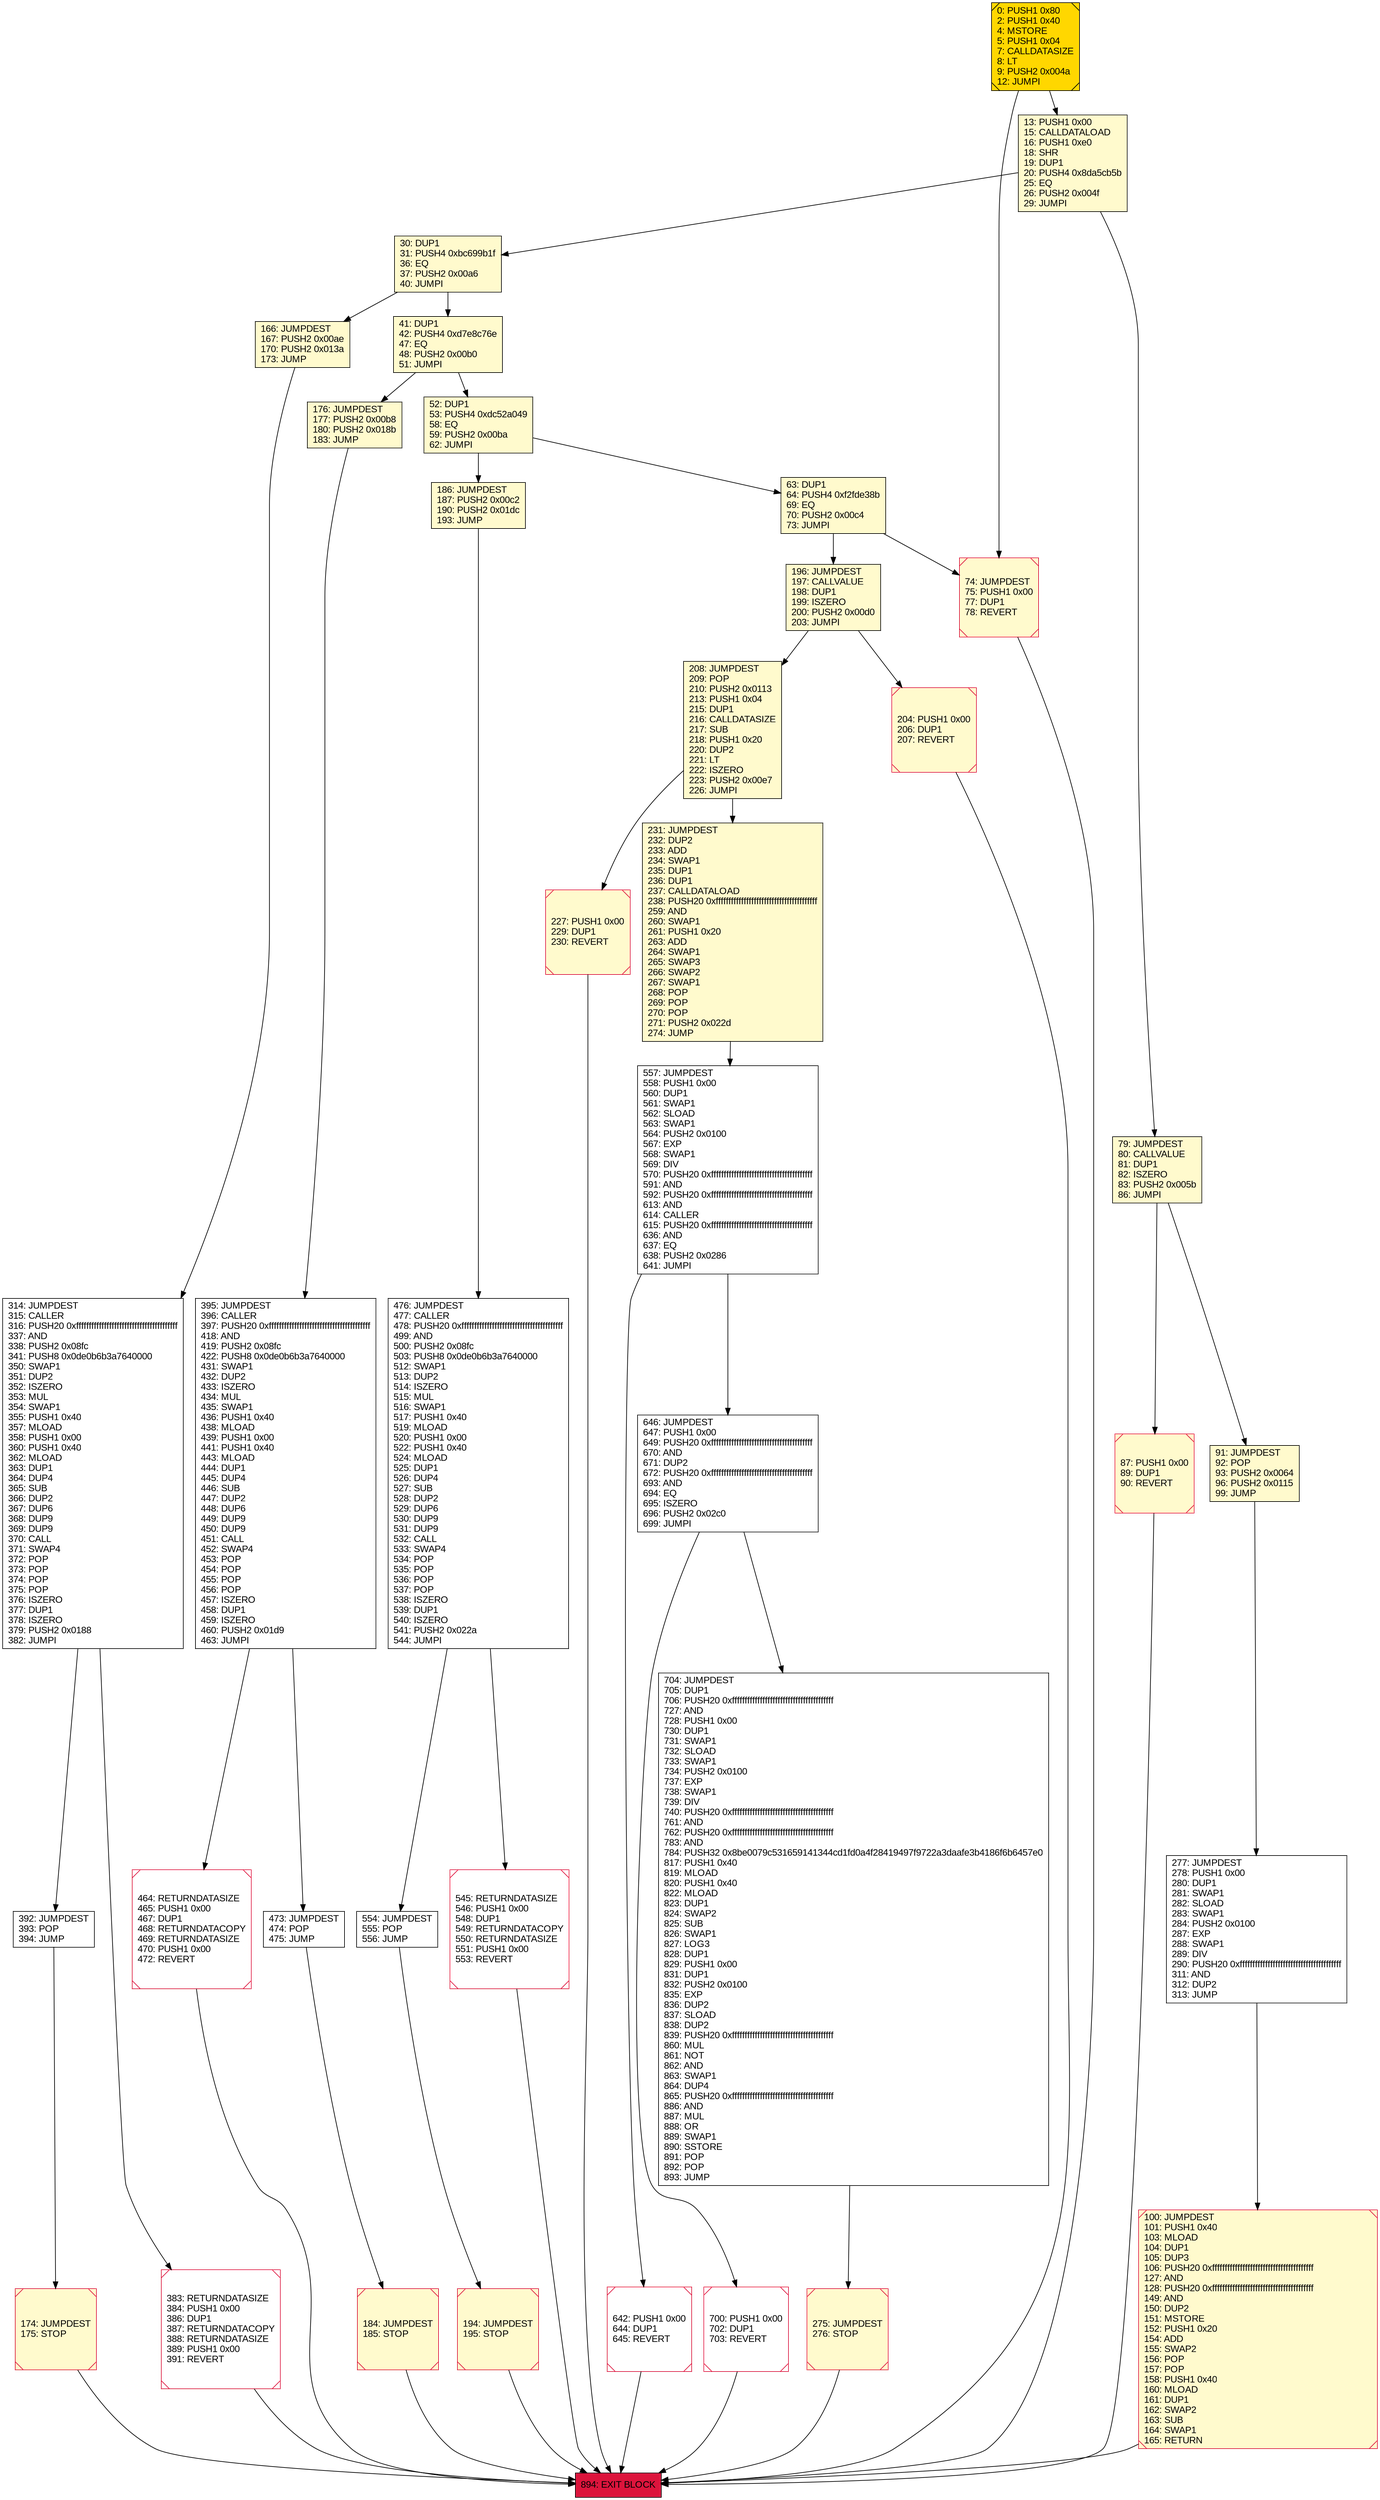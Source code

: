 digraph G {
bgcolor=transparent rankdir=UD;
node [shape=box style=filled color=black fillcolor=white fontname=arial fontcolor=black];
227 [label="227: PUSH1 0x00\l229: DUP1\l230: REVERT\l" fillcolor=lemonchiffon shape=Msquare color=crimson ];
30 [label="30: DUP1\l31: PUSH4 0xbc699b1f\l36: EQ\l37: PUSH2 0x00a6\l40: JUMPI\l" fillcolor=lemonchiffon ];
275 [label="275: JUMPDEST\l276: STOP\l" fillcolor=lemonchiffon shape=Msquare color=crimson ];
13 [label="13: PUSH1 0x00\l15: CALLDATALOAD\l16: PUSH1 0xe0\l18: SHR\l19: DUP1\l20: PUSH4 0x8da5cb5b\l25: EQ\l26: PUSH2 0x004f\l29: JUMPI\l" fillcolor=lemonchiffon ];
476 [label="476: JUMPDEST\l477: CALLER\l478: PUSH20 0xffffffffffffffffffffffffffffffffffffffff\l499: AND\l500: PUSH2 0x08fc\l503: PUSH8 0x0de0b6b3a7640000\l512: SWAP1\l513: DUP2\l514: ISZERO\l515: MUL\l516: SWAP1\l517: PUSH1 0x40\l519: MLOAD\l520: PUSH1 0x00\l522: PUSH1 0x40\l524: MLOAD\l525: DUP1\l526: DUP4\l527: SUB\l528: DUP2\l529: DUP6\l530: DUP9\l531: DUP9\l532: CALL\l533: SWAP4\l534: POP\l535: POP\l536: POP\l537: POP\l538: ISZERO\l539: DUP1\l540: ISZERO\l541: PUSH2 0x022a\l544: JUMPI\l" ];
464 [label="464: RETURNDATASIZE\l465: PUSH1 0x00\l467: DUP1\l468: RETURNDATACOPY\l469: RETURNDATASIZE\l470: PUSH1 0x00\l472: REVERT\l" shape=Msquare color=crimson ];
554 [label="554: JUMPDEST\l555: POP\l556: JUMP\l" ];
176 [label="176: JUMPDEST\l177: PUSH2 0x00b8\l180: PUSH2 0x018b\l183: JUMP\l" fillcolor=lemonchiffon ];
74 [label="74: JUMPDEST\l75: PUSH1 0x00\l77: DUP1\l78: REVERT\l" fillcolor=lemonchiffon shape=Msquare color=crimson ];
194 [label="194: JUMPDEST\l195: STOP\l" fillcolor=lemonchiffon shape=Msquare color=crimson ];
79 [label="79: JUMPDEST\l80: CALLVALUE\l81: DUP1\l82: ISZERO\l83: PUSH2 0x005b\l86: JUMPI\l" fillcolor=lemonchiffon ];
395 [label="395: JUMPDEST\l396: CALLER\l397: PUSH20 0xffffffffffffffffffffffffffffffffffffffff\l418: AND\l419: PUSH2 0x08fc\l422: PUSH8 0x0de0b6b3a7640000\l431: SWAP1\l432: DUP2\l433: ISZERO\l434: MUL\l435: SWAP1\l436: PUSH1 0x40\l438: MLOAD\l439: PUSH1 0x00\l441: PUSH1 0x40\l443: MLOAD\l444: DUP1\l445: DUP4\l446: SUB\l447: DUP2\l448: DUP6\l449: DUP9\l450: DUP9\l451: CALL\l452: SWAP4\l453: POP\l454: POP\l455: POP\l456: POP\l457: ISZERO\l458: DUP1\l459: ISZERO\l460: PUSH2 0x01d9\l463: JUMPI\l" ];
700 [label="700: PUSH1 0x00\l702: DUP1\l703: REVERT\l" shape=Msquare color=crimson ];
63 [label="63: DUP1\l64: PUSH4 0xf2fde38b\l69: EQ\l70: PUSH2 0x00c4\l73: JUMPI\l" fillcolor=lemonchiffon ];
208 [label="208: JUMPDEST\l209: POP\l210: PUSH2 0x0113\l213: PUSH1 0x04\l215: DUP1\l216: CALLDATASIZE\l217: SUB\l218: PUSH1 0x20\l220: DUP2\l221: LT\l222: ISZERO\l223: PUSH2 0x00e7\l226: JUMPI\l" fillcolor=lemonchiffon ];
277 [label="277: JUMPDEST\l278: PUSH1 0x00\l280: DUP1\l281: SWAP1\l282: SLOAD\l283: SWAP1\l284: PUSH2 0x0100\l287: EXP\l288: SWAP1\l289: DIV\l290: PUSH20 0xffffffffffffffffffffffffffffffffffffffff\l311: AND\l312: DUP2\l313: JUMP\l" ];
642 [label="642: PUSH1 0x00\l644: DUP1\l645: REVERT\l" shape=Msquare color=crimson ];
383 [label="383: RETURNDATASIZE\l384: PUSH1 0x00\l386: DUP1\l387: RETURNDATACOPY\l388: RETURNDATASIZE\l389: PUSH1 0x00\l391: REVERT\l" shape=Msquare color=crimson ];
166 [label="166: JUMPDEST\l167: PUSH2 0x00ae\l170: PUSH2 0x013a\l173: JUMP\l" fillcolor=lemonchiffon ];
314 [label="314: JUMPDEST\l315: CALLER\l316: PUSH20 0xffffffffffffffffffffffffffffffffffffffff\l337: AND\l338: PUSH2 0x08fc\l341: PUSH8 0x0de0b6b3a7640000\l350: SWAP1\l351: DUP2\l352: ISZERO\l353: MUL\l354: SWAP1\l355: PUSH1 0x40\l357: MLOAD\l358: PUSH1 0x00\l360: PUSH1 0x40\l362: MLOAD\l363: DUP1\l364: DUP4\l365: SUB\l366: DUP2\l367: DUP6\l368: DUP9\l369: DUP9\l370: CALL\l371: SWAP4\l372: POP\l373: POP\l374: POP\l375: POP\l376: ISZERO\l377: DUP1\l378: ISZERO\l379: PUSH2 0x0188\l382: JUMPI\l" ];
646 [label="646: JUMPDEST\l647: PUSH1 0x00\l649: PUSH20 0xffffffffffffffffffffffffffffffffffffffff\l670: AND\l671: DUP2\l672: PUSH20 0xffffffffffffffffffffffffffffffffffffffff\l693: AND\l694: EQ\l695: ISZERO\l696: PUSH2 0x02c0\l699: JUMPI\l" ];
52 [label="52: DUP1\l53: PUSH4 0xdc52a049\l58: EQ\l59: PUSH2 0x00ba\l62: JUMPI\l" fillcolor=lemonchiffon ];
41 [label="41: DUP1\l42: PUSH4 0xd7e8c76e\l47: EQ\l48: PUSH2 0x00b0\l51: JUMPI\l" fillcolor=lemonchiffon ];
184 [label="184: JUMPDEST\l185: STOP\l" fillcolor=lemonchiffon shape=Msquare color=crimson ];
204 [label="204: PUSH1 0x00\l206: DUP1\l207: REVERT\l" fillcolor=lemonchiffon shape=Msquare color=crimson ];
557 [label="557: JUMPDEST\l558: PUSH1 0x00\l560: DUP1\l561: SWAP1\l562: SLOAD\l563: SWAP1\l564: PUSH2 0x0100\l567: EXP\l568: SWAP1\l569: DIV\l570: PUSH20 0xffffffffffffffffffffffffffffffffffffffff\l591: AND\l592: PUSH20 0xffffffffffffffffffffffffffffffffffffffff\l613: AND\l614: CALLER\l615: PUSH20 0xffffffffffffffffffffffffffffffffffffffff\l636: AND\l637: EQ\l638: PUSH2 0x0286\l641: JUMPI\l" ];
392 [label="392: JUMPDEST\l393: POP\l394: JUMP\l" ];
704 [label="704: JUMPDEST\l705: DUP1\l706: PUSH20 0xffffffffffffffffffffffffffffffffffffffff\l727: AND\l728: PUSH1 0x00\l730: DUP1\l731: SWAP1\l732: SLOAD\l733: SWAP1\l734: PUSH2 0x0100\l737: EXP\l738: SWAP1\l739: DIV\l740: PUSH20 0xffffffffffffffffffffffffffffffffffffffff\l761: AND\l762: PUSH20 0xffffffffffffffffffffffffffffffffffffffff\l783: AND\l784: PUSH32 0x8be0079c531659141344cd1fd0a4f28419497f9722a3daafe3b4186f6b6457e0\l817: PUSH1 0x40\l819: MLOAD\l820: PUSH1 0x40\l822: MLOAD\l823: DUP1\l824: SWAP2\l825: SUB\l826: SWAP1\l827: LOG3\l828: DUP1\l829: PUSH1 0x00\l831: DUP1\l832: PUSH2 0x0100\l835: EXP\l836: DUP2\l837: SLOAD\l838: DUP2\l839: PUSH20 0xffffffffffffffffffffffffffffffffffffffff\l860: MUL\l861: NOT\l862: AND\l863: SWAP1\l864: DUP4\l865: PUSH20 0xffffffffffffffffffffffffffffffffffffffff\l886: AND\l887: MUL\l888: OR\l889: SWAP1\l890: SSTORE\l891: POP\l892: POP\l893: JUMP\l" ];
231 [label="231: JUMPDEST\l232: DUP2\l233: ADD\l234: SWAP1\l235: DUP1\l236: DUP1\l237: CALLDATALOAD\l238: PUSH20 0xffffffffffffffffffffffffffffffffffffffff\l259: AND\l260: SWAP1\l261: PUSH1 0x20\l263: ADD\l264: SWAP1\l265: SWAP3\l266: SWAP2\l267: SWAP1\l268: POP\l269: POP\l270: POP\l271: PUSH2 0x022d\l274: JUMP\l" fillcolor=lemonchiffon ];
196 [label="196: JUMPDEST\l197: CALLVALUE\l198: DUP1\l199: ISZERO\l200: PUSH2 0x00d0\l203: JUMPI\l" fillcolor=lemonchiffon ];
87 [label="87: PUSH1 0x00\l89: DUP1\l90: REVERT\l" fillcolor=lemonchiffon shape=Msquare color=crimson ];
0 [label="0: PUSH1 0x80\l2: PUSH1 0x40\l4: MSTORE\l5: PUSH1 0x04\l7: CALLDATASIZE\l8: LT\l9: PUSH2 0x004a\l12: JUMPI\l" fillcolor=lemonchiffon shape=Msquare fillcolor=gold ];
186 [label="186: JUMPDEST\l187: PUSH2 0x00c2\l190: PUSH2 0x01dc\l193: JUMP\l" fillcolor=lemonchiffon ];
100 [label="100: JUMPDEST\l101: PUSH1 0x40\l103: MLOAD\l104: DUP1\l105: DUP3\l106: PUSH20 0xffffffffffffffffffffffffffffffffffffffff\l127: AND\l128: PUSH20 0xffffffffffffffffffffffffffffffffffffffff\l149: AND\l150: DUP2\l151: MSTORE\l152: PUSH1 0x20\l154: ADD\l155: SWAP2\l156: POP\l157: POP\l158: PUSH1 0x40\l160: MLOAD\l161: DUP1\l162: SWAP2\l163: SUB\l164: SWAP1\l165: RETURN\l" fillcolor=lemonchiffon shape=Msquare color=crimson ];
174 [label="174: JUMPDEST\l175: STOP\l" fillcolor=lemonchiffon shape=Msquare color=crimson ];
545 [label="545: RETURNDATASIZE\l546: PUSH1 0x00\l548: DUP1\l549: RETURNDATACOPY\l550: RETURNDATASIZE\l551: PUSH1 0x00\l553: REVERT\l" shape=Msquare color=crimson ];
894 [label="894: EXIT BLOCK\l" fillcolor=crimson ];
473 [label="473: JUMPDEST\l474: POP\l475: JUMP\l" ];
91 [label="91: JUMPDEST\l92: POP\l93: PUSH2 0x0064\l96: PUSH2 0x0115\l99: JUMP\l" fillcolor=lemonchiffon ];
557 -> 646;
41 -> 52;
314 -> 392;
87 -> 894;
557 -> 642;
63 -> 74;
204 -> 894;
176 -> 395;
277 -> 100;
392 -> 174;
196 -> 208;
383 -> 894;
646 -> 704;
196 -> 204;
13 -> 79;
231 -> 557;
79 -> 87;
208 -> 227;
63 -> 196;
79 -> 91;
194 -> 894;
74 -> 894;
52 -> 63;
464 -> 894;
646 -> 700;
704 -> 275;
0 -> 74;
227 -> 894;
0 -> 13;
174 -> 894;
545 -> 894;
476 -> 554;
100 -> 894;
314 -> 383;
13 -> 30;
166 -> 314;
395 -> 464;
184 -> 894;
208 -> 231;
473 -> 184;
554 -> 194;
52 -> 186;
91 -> 277;
642 -> 894;
30 -> 166;
41 -> 176;
700 -> 894;
395 -> 473;
30 -> 41;
476 -> 545;
275 -> 894;
186 -> 476;
}